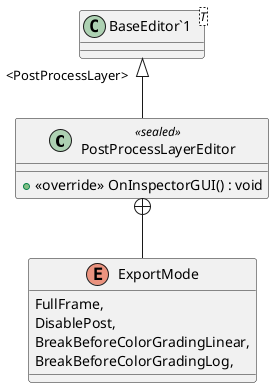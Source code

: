 @startuml
class PostProcessLayerEditor <<sealed>> {
    + <<override>> OnInspectorGUI() : void
}
class "BaseEditor`1"<T> {
}
enum ExportMode {
    FullFrame,
    DisablePost,
    BreakBeforeColorGradingLinear,
    BreakBeforeColorGradingLog,
}
"BaseEditor`1" "<PostProcessLayer>" <|-- PostProcessLayerEditor
PostProcessLayerEditor +-- ExportMode
@enduml
